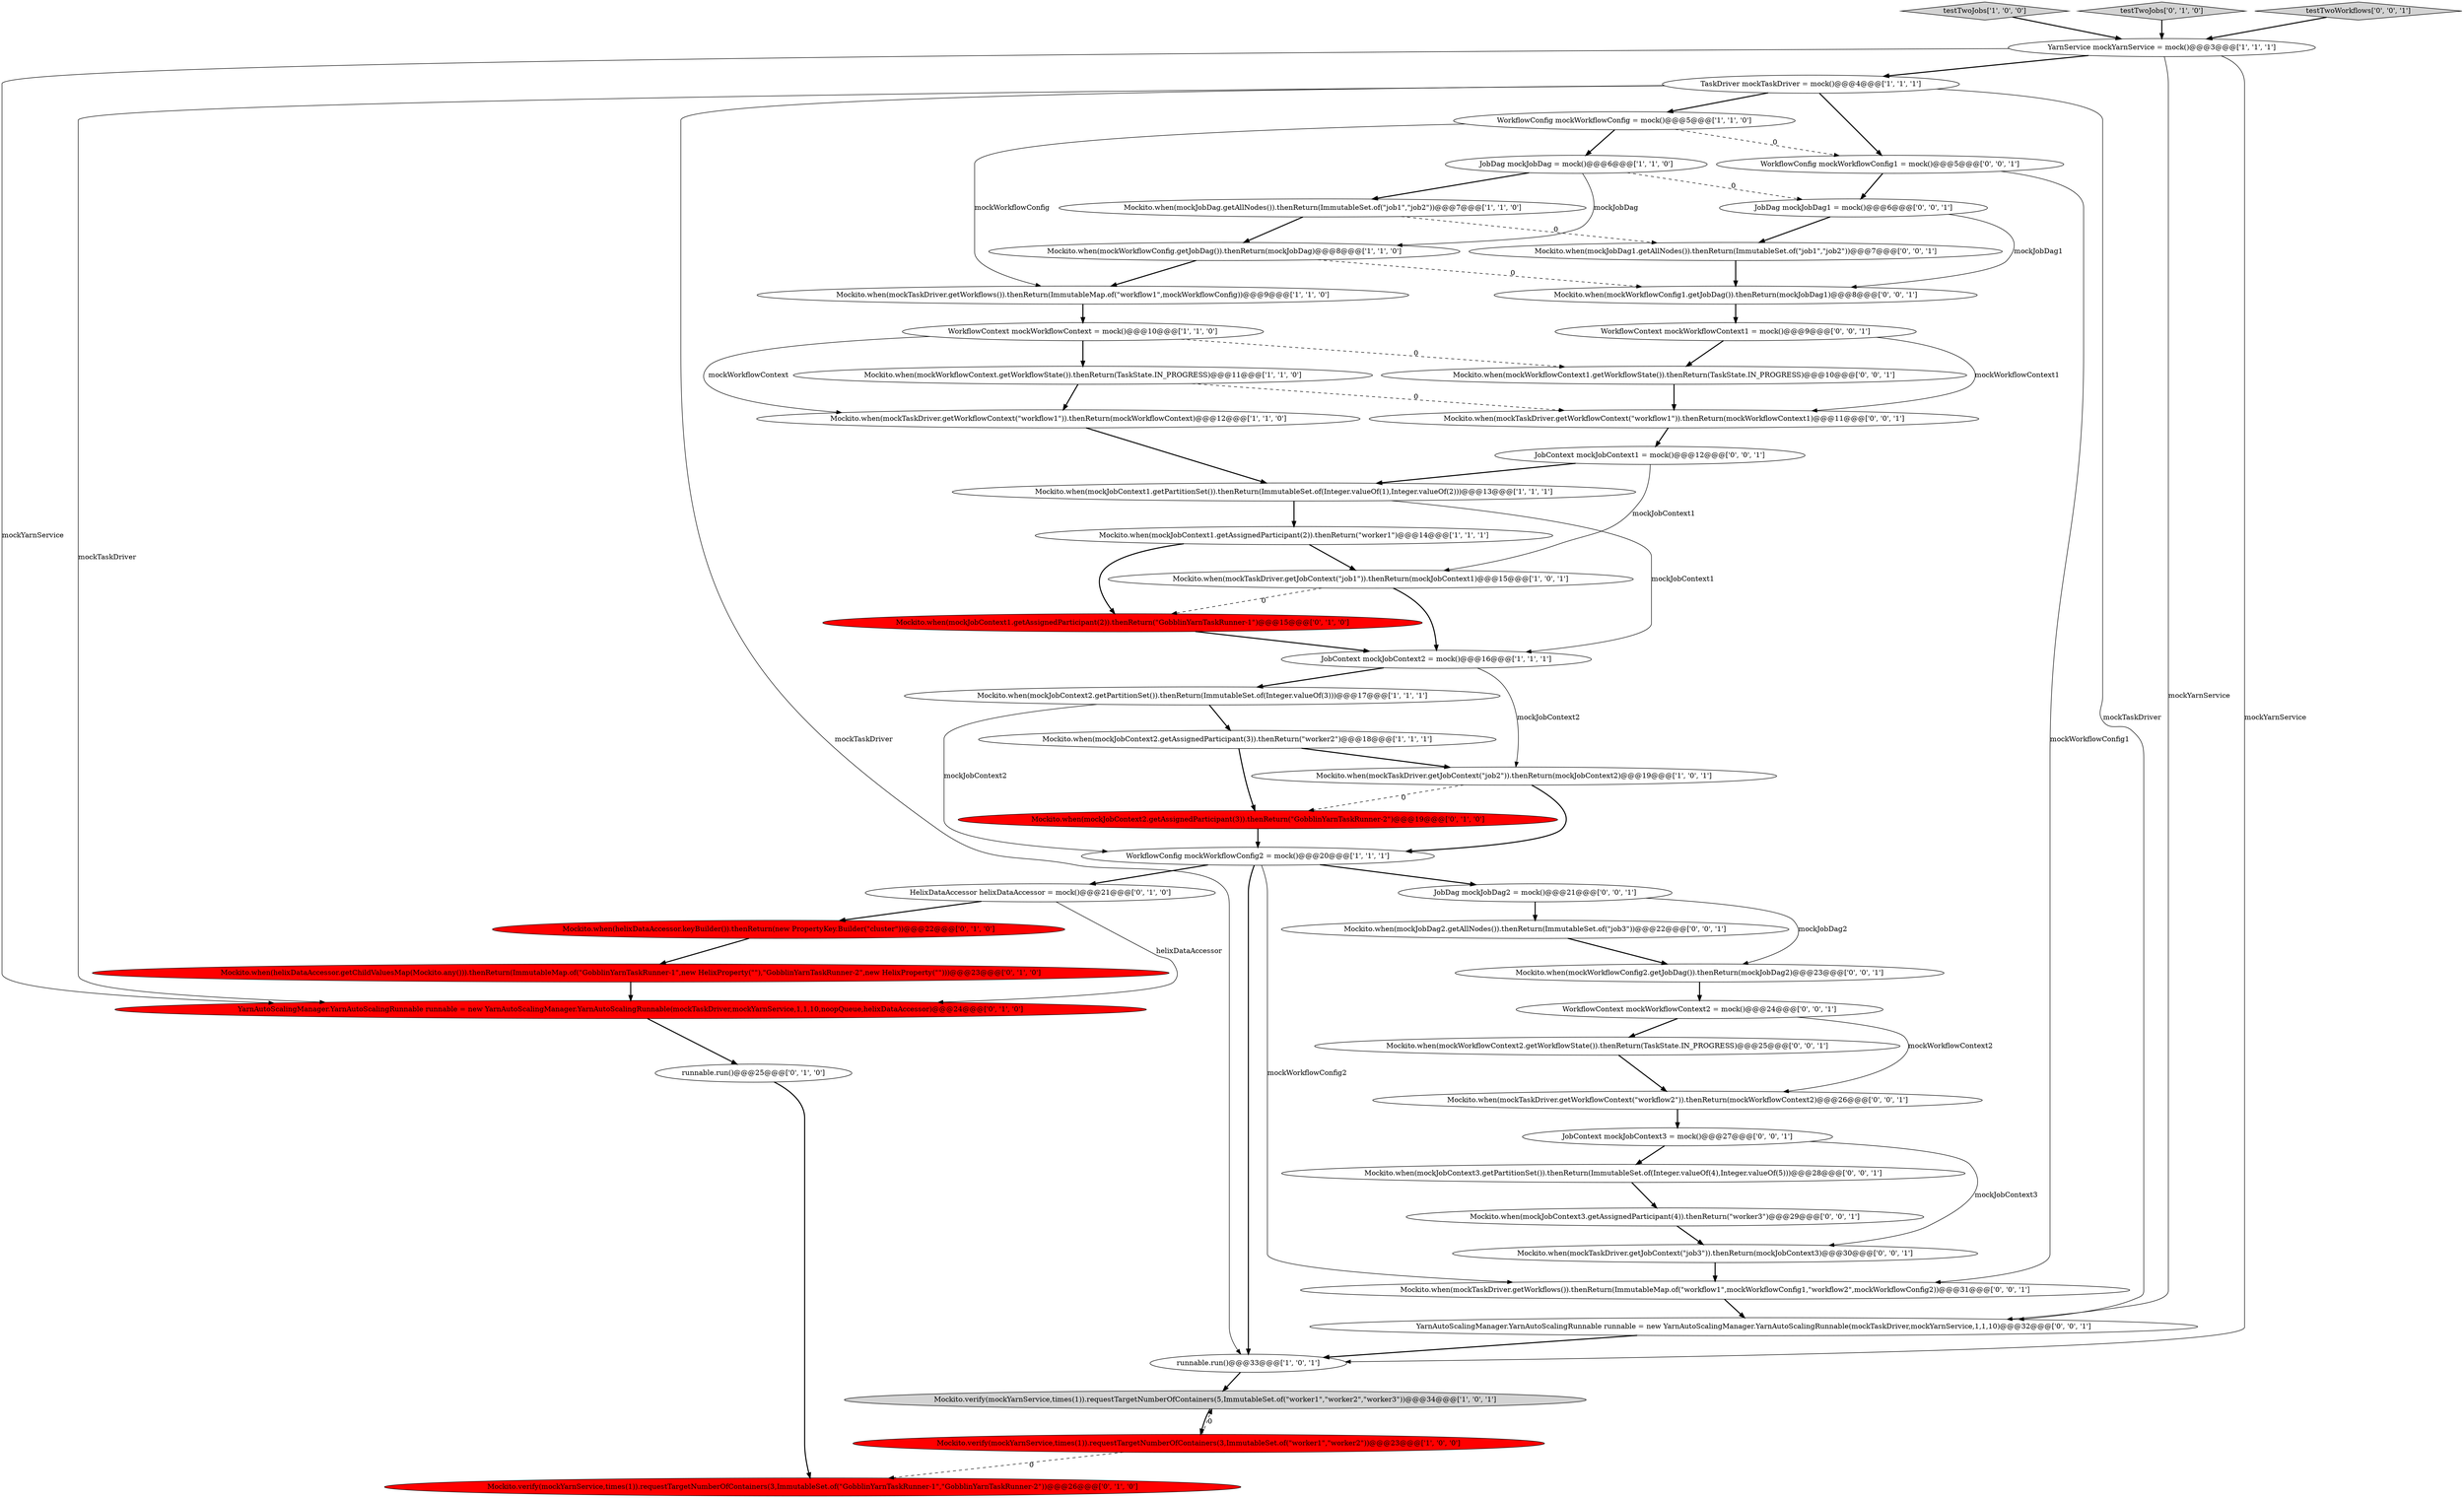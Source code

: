 digraph {
2 [style = filled, label = "WorkflowContext mockWorkflowContext = mock()@@@10@@@['1', '1', '0']", fillcolor = white, shape = ellipse image = "AAA0AAABBB1BBB"];
21 [style = filled, label = "Mockito.when(mockWorkflowContext.getWorkflowState()).thenReturn(TaskState.IN_PROGRESS)@@@11@@@['1', '1', '0']", fillcolor = white, shape = ellipse image = "AAA0AAABBB1BBB"];
32 [style = filled, label = "WorkflowContext mockWorkflowContext2 = mock()@@@24@@@['0', '0', '1']", fillcolor = white, shape = ellipse image = "AAA0AAABBB3BBB"];
3 [style = filled, label = "Mockito.when(mockJobDag.getAllNodes()).thenReturn(ImmutableSet.of(\"job1\",\"job2\"))@@@7@@@['1', '1', '0']", fillcolor = white, shape = ellipse image = "AAA0AAABBB1BBB"];
9 [style = filled, label = "TaskDriver mockTaskDriver = mock()@@@4@@@['1', '1', '1']", fillcolor = white, shape = ellipse image = "AAA0AAABBB1BBB"];
14 [style = filled, label = "Mockito.verify(mockYarnService,times(1)).requestTargetNumberOfContainers(3,ImmutableSet.of(\"worker1\",\"worker2\"))@@@23@@@['1', '0', '0']", fillcolor = red, shape = ellipse image = "AAA1AAABBB1BBB"];
22 [style = filled, label = "Mockito.verify(mockYarnService,times(1)).requestTargetNumberOfContainers(3,ImmutableSet.of(\"GobblinYarnTaskRunner-1\",\"GobblinYarnTaskRunner-2\"))@@@26@@@['0', '1', '0']", fillcolor = red, shape = ellipse image = "AAA1AAABBB2BBB"];
43 [style = filled, label = "Mockito.when(mockWorkflowContext2.getWorkflowState()).thenReturn(TaskState.IN_PROGRESS)@@@25@@@['0', '0', '1']", fillcolor = white, shape = ellipse image = "AAA0AAABBB3BBB"];
8 [style = filled, label = "JobContext mockJobContext2 = mock()@@@16@@@['1', '1', '1']", fillcolor = white, shape = ellipse image = "AAA0AAABBB1BBB"];
7 [style = filled, label = "Mockito.when(mockTaskDriver.getJobContext(\"job2\")).thenReturn(mockJobContext2)@@@19@@@['1', '0', '1']", fillcolor = white, shape = ellipse image = "AAA0AAABBB1BBB"];
38 [style = filled, label = "Mockito.when(mockTaskDriver.getWorkflowContext(\"workflow1\")).thenReturn(mockWorkflowContext1)@@@11@@@['0', '0', '1']", fillcolor = white, shape = ellipse image = "AAA0AAABBB3BBB"];
6 [style = filled, label = "testTwoJobs['1', '0', '0']", fillcolor = lightgray, shape = diamond image = "AAA0AAABBB1BBB"];
25 [style = filled, label = "Mockito.when(mockJobContext1.getAssignedParticipant(2)).thenReturn(\"GobblinYarnTaskRunner-1\")@@@15@@@['0', '1', '0']", fillcolor = red, shape = ellipse image = "AAA1AAABBB2BBB"];
28 [style = filled, label = "YarnAutoScalingManager.YarnAutoScalingRunnable runnable = new YarnAutoScalingManager.YarnAutoScalingRunnable(mockTaskDriver,mockYarnService,1,1,10,noopQueue,helixDataAccessor)@@@24@@@['0', '1', '0']", fillcolor = red, shape = ellipse image = "AAA1AAABBB2BBB"];
4 [style = filled, label = "Mockito.when(mockTaskDriver.getWorkflows()).thenReturn(ImmutableMap.of(\"workflow1\",mockWorkflowConfig))@@@9@@@['1', '1', '0']", fillcolor = white, shape = ellipse image = "AAA0AAABBB1BBB"];
13 [style = filled, label = "Mockito.when(mockTaskDriver.getJobContext(\"job1\")).thenReturn(mockJobContext1)@@@15@@@['1', '0', '1']", fillcolor = white, shape = ellipse image = "AAA0AAABBB1BBB"];
24 [style = filled, label = "Mockito.when(mockJobContext2.getAssignedParticipant(3)).thenReturn(\"GobblinYarnTaskRunner-2\")@@@19@@@['0', '1', '0']", fillcolor = red, shape = ellipse image = "AAA1AAABBB2BBB"];
1 [style = filled, label = "Mockito.verify(mockYarnService,times(1)).requestTargetNumberOfContainers(5,ImmutableSet.of(\"worker1\",\"worker2\",\"worker3\"))@@@34@@@['1', '0', '1']", fillcolor = lightgray, shape = ellipse image = "AAA0AAABBB1BBB"];
17 [style = filled, label = "Mockito.when(mockJobContext1.getPartitionSet()).thenReturn(ImmutableSet.of(Integer.valueOf(1),Integer.valueOf(2)))@@@13@@@['1', '1', '1']", fillcolor = white, shape = ellipse image = "AAA0AAABBB1BBB"];
46 [style = filled, label = "Mockito.when(mockTaskDriver.getWorkflows()).thenReturn(ImmutableMap.of(\"workflow1\",mockWorkflowConfig1,\"workflow2\",mockWorkflowConfig2))@@@31@@@['0', '0', '1']", fillcolor = white, shape = ellipse image = "AAA0AAABBB3BBB"];
15 [style = filled, label = "WorkflowConfig mockWorkflowConfig = mock()@@@5@@@['1', '1', '0']", fillcolor = white, shape = ellipse image = "AAA0AAABBB1BBB"];
12 [style = filled, label = "Mockito.when(mockJobContext2.getPartitionSet()).thenReturn(ImmutableSet.of(Integer.valueOf(3)))@@@17@@@['1', '1', '1']", fillcolor = white, shape = ellipse image = "AAA0AAABBB1BBB"];
26 [style = filled, label = "HelixDataAccessor helixDataAccessor = mock()@@@21@@@['0', '1', '0']", fillcolor = white, shape = ellipse image = "AAA0AAABBB2BBB"];
47 [style = filled, label = "Mockito.when(mockJobContext3.getPartitionSet()).thenReturn(ImmutableSet.of(Integer.valueOf(4),Integer.valueOf(5)))@@@28@@@['0', '0', '1']", fillcolor = white, shape = ellipse image = "AAA0AAABBB3BBB"];
10 [style = filled, label = "runnable.run()@@@33@@@['1', '0', '1']", fillcolor = white, shape = ellipse image = "AAA0AAABBB1BBB"];
49 [style = filled, label = "Mockito.when(mockWorkflowConfig2.getJobDag()).thenReturn(mockJobDag2)@@@23@@@['0', '0', '1']", fillcolor = white, shape = ellipse image = "AAA0AAABBB3BBB"];
23 [style = filled, label = "testTwoJobs['0', '1', '0']", fillcolor = lightgray, shape = diamond image = "AAA0AAABBB2BBB"];
41 [style = filled, label = "Mockito.when(mockJobContext3.getAssignedParticipant(4)).thenReturn(\"worker3\")@@@29@@@['0', '0', '1']", fillcolor = white, shape = ellipse image = "AAA0AAABBB3BBB"];
44 [style = filled, label = "JobContext mockJobContext1 = mock()@@@12@@@['0', '0', '1']", fillcolor = white, shape = ellipse image = "AAA0AAABBB3BBB"];
33 [style = filled, label = "JobDag mockJobDag1 = mock()@@@6@@@['0', '0', '1']", fillcolor = white, shape = ellipse image = "AAA0AAABBB3BBB"];
50 [style = filled, label = "Mockito.when(mockWorkflowContext1.getWorkflowState()).thenReturn(TaskState.IN_PROGRESS)@@@10@@@['0', '0', '1']", fillcolor = white, shape = ellipse image = "AAA0AAABBB3BBB"];
39 [style = filled, label = "WorkflowContext mockWorkflowContext1 = mock()@@@9@@@['0', '0', '1']", fillcolor = white, shape = ellipse image = "AAA0AAABBB3BBB"];
40 [style = filled, label = "Mockito.when(mockTaskDriver.getJobContext(\"job3\")).thenReturn(mockJobContext3)@@@30@@@['0', '0', '1']", fillcolor = white, shape = ellipse image = "AAA0AAABBB3BBB"];
48 [style = filled, label = "JobContext mockJobContext3 = mock()@@@27@@@['0', '0', '1']", fillcolor = white, shape = ellipse image = "AAA0AAABBB3BBB"];
29 [style = filled, label = "Mockito.when(helixDataAccessor.getChildValuesMap(Mockito.any())).thenReturn(ImmutableMap.of(\"GobblinYarnTaskRunner-1\",new HelixProperty(\"\"),\"GobblinYarnTaskRunner-2\",new HelixProperty(\"\")))@@@23@@@['0', '1', '0']", fillcolor = red, shape = ellipse image = "AAA1AAABBB2BBB"];
19 [style = filled, label = "Mockito.when(mockTaskDriver.getWorkflowContext(\"workflow1\")).thenReturn(mockWorkflowContext)@@@12@@@['1', '1', '0']", fillcolor = white, shape = ellipse image = "AAA0AAABBB1BBB"];
31 [style = filled, label = "Mockito.when(mockJobDag1.getAllNodes()).thenReturn(ImmutableSet.of(\"job1\",\"job2\"))@@@7@@@['0', '0', '1']", fillcolor = white, shape = ellipse image = "AAA0AAABBB3BBB"];
36 [style = filled, label = "WorkflowConfig mockWorkflowConfig1 = mock()@@@5@@@['0', '0', '1']", fillcolor = white, shape = ellipse image = "AAA0AAABBB3BBB"];
51 [style = filled, label = "YarnAutoScalingManager.YarnAutoScalingRunnable runnable = new YarnAutoScalingManager.YarnAutoScalingRunnable(mockTaskDriver,mockYarnService,1,1,10)@@@32@@@['0', '0', '1']", fillcolor = white, shape = ellipse image = "AAA0AAABBB3BBB"];
0 [style = filled, label = "Mockito.when(mockWorkflowConfig.getJobDag()).thenReturn(mockJobDag)@@@8@@@['1', '1', '0']", fillcolor = white, shape = ellipse image = "AAA0AAABBB1BBB"];
37 [style = filled, label = "testTwoWorkflows['0', '0', '1']", fillcolor = lightgray, shape = diamond image = "AAA0AAABBB3BBB"];
34 [style = filled, label = "Mockito.when(mockTaskDriver.getWorkflowContext(\"workflow2\")).thenReturn(mockWorkflowContext2)@@@26@@@['0', '0', '1']", fillcolor = white, shape = ellipse image = "AAA0AAABBB3BBB"];
11 [style = filled, label = "Mockito.when(mockJobContext2.getAssignedParticipant(3)).thenReturn(\"worker2\")@@@18@@@['1', '1', '1']", fillcolor = white, shape = ellipse image = "AAA0AAABBB1BBB"];
27 [style = filled, label = "Mockito.when(helixDataAccessor.keyBuilder()).thenReturn(new PropertyKey.Builder(\"cluster\"))@@@22@@@['0', '1', '0']", fillcolor = red, shape = ellipse image = "AAA1AAABBB2BBB"];
20 [style = filled, label = "YarnService mockYarnService = mock()@@@3@@@['1', '1', '1']", fillcolor = white, shape = ellipse image = "AAA0AAABBB1BBB"];
35 [style = filled, label = "JobDag mockJobDag2 = mock()@@@21@@@['0', '0', '1']", fillcolor = white, shape = ellipse image = "AAA0AAABBB3BBB"];
16 [style = filled, label = "JobDag mockJobDag = mock()@@@6@@@['1', '1', '0']", fillcolor = white, shape = ellipse image = "AAA0AAABBB1BBB"];
18 [style = filled, label = "Mockito.when(mockJobContext1.getAssignedParticipant(2)).thenReturn(\"worker1\")@@@14@@@['1', '1', '1']", fillcolor = white, shape = ellipse image = "AAA0AAABBB1BBB"];
5 [style = filled, label = "WorkflowConfig mockWorkflowConfig2 = mock()@@@20@@@['1', '1', '1']", fillcolor = white, shape = ellipse image = "AAA0AAABBB1BBB"];
42 [style = filled, label = "Mockito.when(mockWorkflowConfig1.getJobDag()).thenReturn(mockJobDag1)@@@8@@@['0', '0', '1']", fillcolor = white, shape = ellipse image = "AAA0AAABBB3BBB"];
30 [style = filled, label = "runnable.run()@@@25@@@['0', '1', '0']", fillcolor = white, shape = ellipse image = "AAA0AAABBB2BBB"];
45 [style = filled, label = "Mockito.when(mockJobDag2.getAllNodes()).thenReturn(ImmutableSet.of(\"job3\"))@@@22@@@['0', '0', '1']", fillcolor = white, shape = ellipse image = "AAA0AAABBB3BBB"];
38->44 [style = bold, label=""];
20->9 [style = bold, label=""];
32->34 [style = solid, label="mockWorkflowContext2"];
26->28 [style = solid, label="helixDataAccessor"];
13->25 [style = dashed, label="0"];
51->10 [style = bold, label=""];
36->33 [style = bold, label=""];
46->51 [style = bold, label=""];
15->4 [style = solid, label="mockWorkflowConfig"];
0->42 [style = dashed, label="0"];
35->45 [style = bold, label=""];
16->33 [style = dashed, label="0"];
35->49 [style = solid, label="mockJobDag2"];
12->5 [style = solid, label="mockJobContext2"];
39->50 [style = bold, label=""];
16->3 [style = bold, label=""];
5->10 [style = bold, label=""];
14->1 [style = dashed, label="0"];
21->19 [style = bold, label=""];
28->30 [style = bold, label=""];
34->48 [style = bold, label=""];
39->38 [style = solid, label="mockWorkflowContext1"];
3->31 [style = dashed, label="0"];
9->10 [style = solid, label="mockTaskDriver"];
12->11 [style = bold, label=""];
14->22 [style = dashed, label="0"];
4->2 [style = bold, label=""];
2->50 [style = dashed, label="0"];
15->36 [style = dashed, label="0"];
44->17 [style = bold, label=""];
3->0 [style = bold, label=""];
24->5 [style = bold, label=""];
49->32 [style = bold, label=""];
26->27 [style = bold, label=""];
7->5 [style = bold, label=""];
8->7 [style = solid, label="mockJobContext2"];
2->21 [style = bold, label=""];
18->25 [style = bold, label=""];
47->41 [style = bold, label=""];
27->29 [style = bold, label=""];
10->1 [style = bold, label=""];
9->28 [style = solid, label="mockTaskDriver"];
43->34 [style = bold, label=""];
23->20 [style = bold, label=""];
20->51 [style = solid, label="mockYarnService"];
42->39 [style = bold, label=""];
5->26 [style = bold, label=""];
21->38 [style = dashed, label="0"];
19->17 [style = bold, label=""];
11->24 [style = bold, label=""];
2->19 [style = solid, label="mockWorkflowContext"];
20->28 [style = solid, label="mockYarnService"];
6->20 [style = bold, label=""];
31->42 [style = bold, label=""];
9->51 [style = solid, label="mockTaskDriver"];
41->40 [style = bold, label=""];
36->46 [style = solid, label="mockWorkflowConfig1"];
48->40 [style = solid, label="mockJobContext3"];
5->46 [style = solid, label="mockWorkflowConfig2"];
5->35 [style = bold, label=""];
8->12 [style = bold, label=""];
9->36 [style = bold, label=""];
30->22 [style = bold, label=""];
33->42 [style = solid, label="mockJobDag1"];
44->13 [style = solid, label="mockJobContext1"];
45->49 [style = bold, label=""];
37->20 [style = bold, label=""];
32->43 [style = bold, label=""];
15->16 [style = bold, label=""];
40->46 [style = bold, label=""];
29->28 [style = bold, label=""];
50->38 [style = bold, label=""];
20->10 [style = solid, label="mockYarnService"];
7->24 [style = dashed, label="0"];
0->4 [style = bold, label=""];
9->15 [style = bold, label=""];
48->47 [style = bold, label=""];
11->7 [style = bold, label=""];
18->13 [style = bold, label=""];
33->31 [style = bold, label=""];
1->14 [style = bold, label=""];
25->8 [style = bold, label=""];
13->8 [style = bold, label=""];
17->8 [style = solid, label="mockJobContext1"];
17->18 [style = bold, label=""];
16->0 [style = solid, label="mockJobDag"];
}
